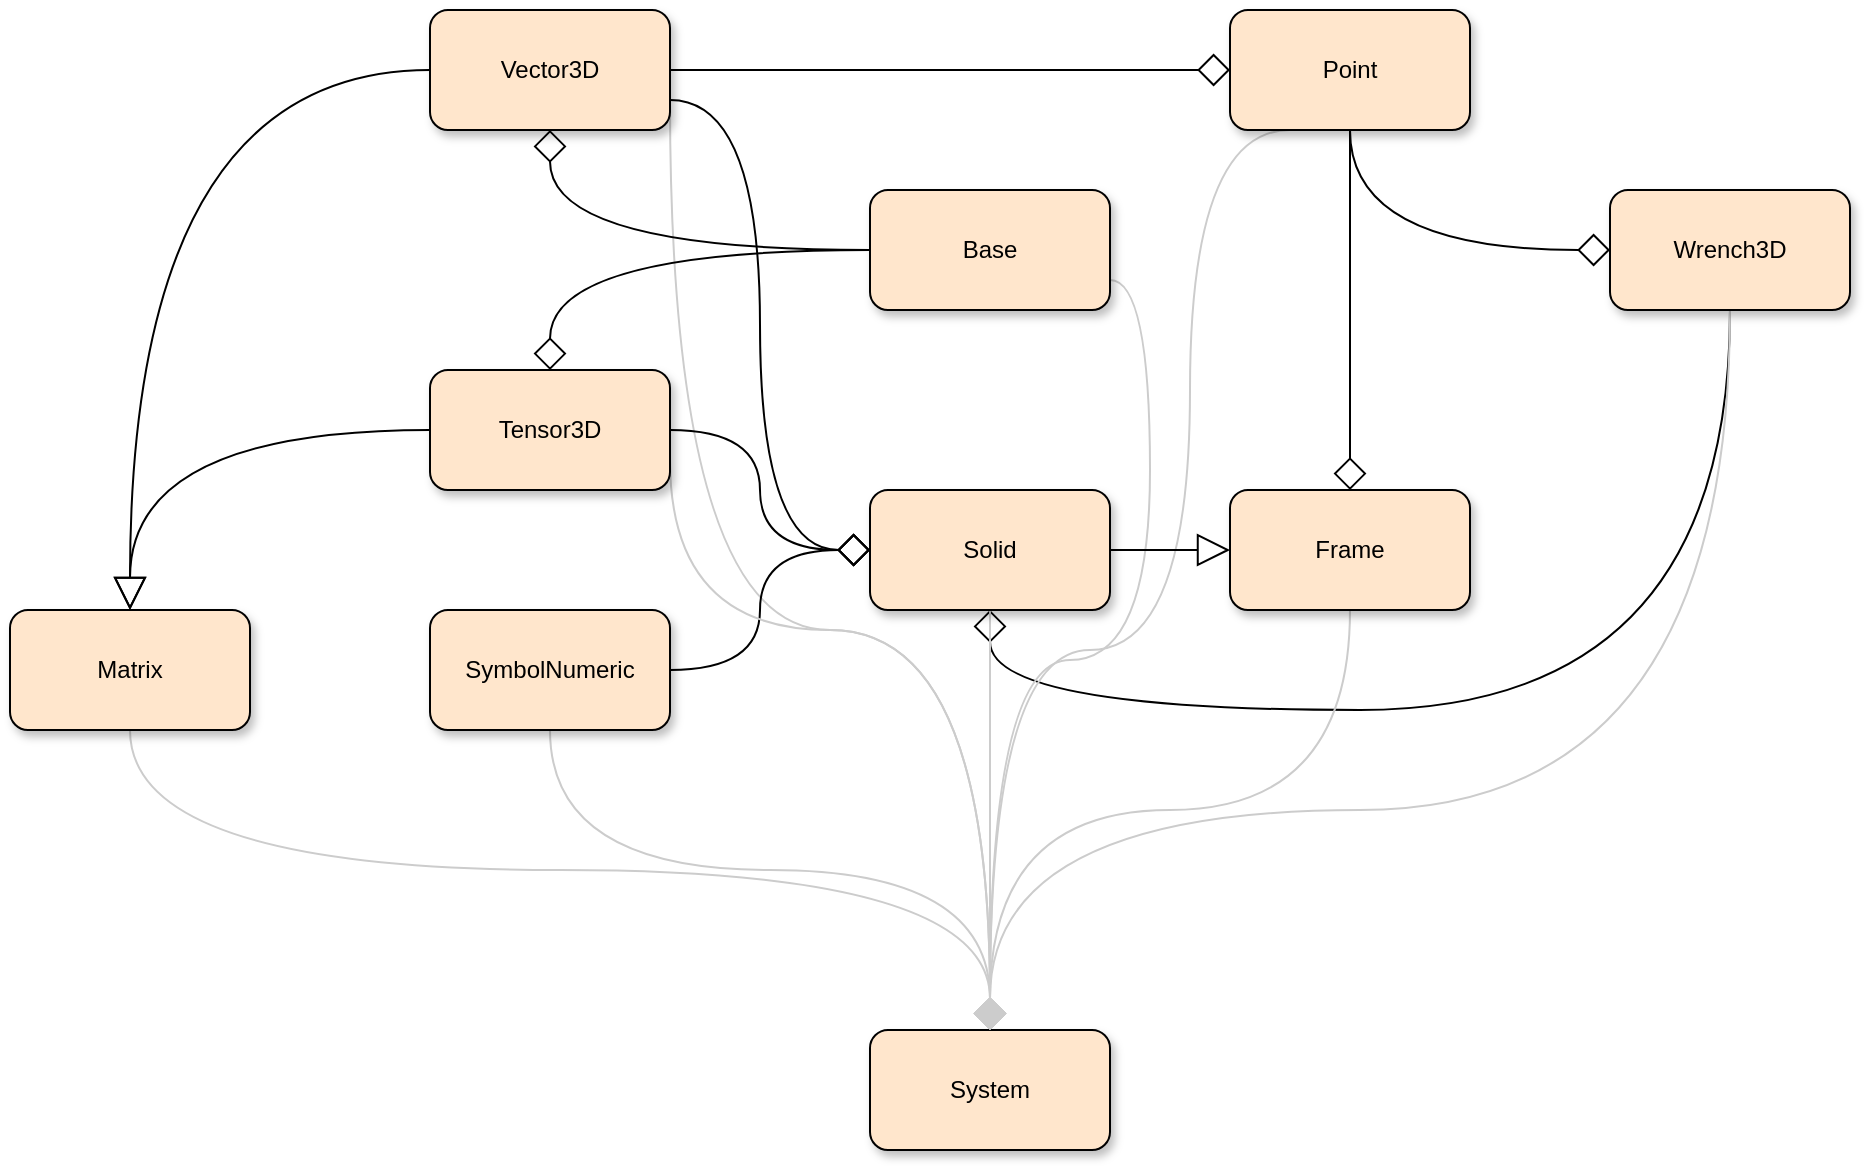 <mxfile version="12.2.2" type="device" pages="1"><diagram id="DqwvJOdoRHxkVAeWDpqK" name="Page-1"><mxGraphModel dx="928" dy="658" grid="1" gridSize="10" guides="1" tooltips="1" connect="1" arrows="1" fold="1" page="1" pageScale="1" pageWidth="827" pageHeight="1169" math="0" shadow="0"><root><mxCell id="0"/><mxCell id="1" parent="0"/><mxCell id="vfvIhkExjUGtQJFTORXz-139" style="edgeStyle=orthogonalEdgeStyle;curved=1;rounded=0;orthogonalLoop=1;jettySize=auto;html=1;exitX=1;exitY=0.75;exitDx=0;exitDy=0;entryX=0;entryY=0.5;entryDx=0;entryDy=0;endArrow=diamond;endFill=0;endSize=14;strokeWidth=1;" edge="1" parent="1" source="AcH_2fg2UJBuaJcu60CP-1" target="vfvIhkExjUGtQJFTORXz-5"><mxGeometry relative="1" as="geometry"/></mxCell><mxCell id="vfvIhkExjUGtQJFTORXz-148" style="edgeStyle=orthogonalEdgeStyle;curved=1;rounded=0;orthogonalLoop=1;jettySize=auto;html=1;exitX=0;exitY=0.5;exitDx=0;exitDy=0;entryX=0.5;entryY=0;entryDx=0;entryDy=0;endArrow=block;endFill=0;endSize=14;strokeWidth=1;" edge="1" parent="1" source="AcH_2fg2UJBuaJcu60CP-1" target="vfvIhkExjUGtQJFTORXz-10"><mxGeometry relative="1" as="geometry"/></mxCell><mxCell id="vfvIhkExjUGtQJFTORXz-150" style="edgeStyle=orthogonalEdgeStyle;curved=1;rounded=0;orthogonalLoop=1;jettySize=auto;html=1;exitX=1;exitY=0.5;exitDx=0;exitDy=0;entryX=0;entryY=0.5;entryDx=0;entryDy=0;endArrow=diamond;endFill=0;endSize=14;strokeWidth=1;" edge="1" parent="1" source="AcH_2fg2UJBuaJcu60CP-1" target="vfvIhkExjUGtQJFTORXz-2"><mxGeometry relative="1" as="geometry"/></mxCell><mxCell id="vfvIhkExjUGtQJFTORXz-182" style="edgeStyle=orthogonalEdgeStyle;curved=1;rounded=0;orthogonalLoop=1;jettySize=auto;html=1;exitX=1;exitY=0.75;exitDx=0;exitDy=0;entryX=0.5;entryY=0;entryDx=0;entryDy=0;endArrow=diamond;endFill=1;endSize=14;strokeColor=#CCCCCC;strokeWidth=1;" edge="1" parent="1" source="AcH_2fg2UJBuaJcu60CP-1" target="vfvIhkExjUGtQJFTORXz-6"><mxGeometry relative="1" as="geometry"><Array as="points"><mxPoint x="580" y="520"/><mxPoint x="740" y="520"/></Array></mxGeometry></mxCell><mxCell id="AcH_2fg2UJBuaJcu60CP-1" value="Vector3D" style="rounded=1;whiteSpace=wrap;html=1;fillColor=#ffe6cc;strokeColor=#000000;glass=0;shadow=1;comic=0;" parent="1" vertex="1"><mxGeometry x="460" y="210" width="120" height="60" as="geometry"/></mxCell><mxCell id="vfvIhkExjUGtQJFTORXz-161" style="edgeStyle=orthogonalEdgeStyle;curved=1;rounded=0;orthogonalLoop=1;jettySize=auto;html=1;exitX=0.5;exitY=1;exitDx=0;exitDy=0;entryX=0.5;entryY=1;entryDx=0;entryDy=0;endArrow=diamond;endFill=0;endSize=14;strokeWidth=1;" edge="1" parent="1" source="vfvIhkExjUGtQJFTORXz-1" target="vfvIhkExjUGtQJFTORXz-5"><mxGeometry relative="1" as="geometry"><Array as="points"><mxPoint x="1110" y="560"/><mxPoint x="740" y="560"/></Array></mxGeometry></mxCell><mxCell id="vfvIhkExjUGtQJFTORXz-179" style="edgeStyle=orthogonalEdgeStyle;curved=1;rounded=0;orthogonalLoop=1;jettySize=auto;html=1;exitX=0.5;exitY=1;exitDx=0;exitDy=0;endArrow=diamond;endFill=1;endSize=14;strokeColor=#CCCCCC;strokeWidth=1;" edge="1" parent="1" source="vfvIhkExjUGtQJFTORXz-1"><mxGeometry relative="1" as="geometry"><mxPoint x="740" y="720" as="targetPoint"/><Array as="points"><mxPoint x="1110" y="610"/><mxPoint x="740" y="610"/></Array></mxGeometry></mxCell><mxCell id="vfvIhkExjUGtQJFTORXz-1" value="Wrench3D" style="rounded=1;whiteSpace=wrap;html=1;fillColor=#ffe6cc;strokeColor=#000000;glass=0;shadow=1;comic=0;" vertex="1" parent="1"><mxGeometry x="1050" y="300" width="120" height="60" as="geometry"/></mxCell><mxCell id="vfvIhkExjUGtQJFTORXz-159" style="edgeStyle=orthogonalEdgeStyle;curved=1;rounded=0;orthogonalLoop=1;jettySize=auto;html=1;exitX=0.5;exitY=1;exitDx=0;exitDy=0;entryX=0.5;entryY=0;entryDx=0;entryDy=0;endArrow=diamond;endFill=0;endSize=14;strokeWidth=1;" edge="1" parent="1" source="vfvIhkExjUGtQJFTORXz-2" target="vfvIhkExjUGtQJFTORXz-4"><mxGeometry relative="1" as="geometry"/></mxCell><mxCell id="vfvIhkExjUGtQJFTORXz-163" style="edgeStyle=orthogonalEdgeStyle;curved=1;rounded=0;orthogonalLoop=1;jettySize=auto;html=1;exitX=0.5;exitY=1;exitDx=0;exitDy=0;entryX=0;entryY=0.5;entryDx=0;entryDy=0;endArrow=diamond;endFill=0;endSize=14;strokeWidth=1;" edge="1" parent="1" source="vfvIhkExjUGtQJFTORXz-2" target="vfvIhkExjUGtQJFTORXz-1"><mxGeometry relative="1" as="geometry"/></mxCell><mxCell id="vfvIhkExjUGtQJFTORXz-185" style="edgeStyle=orthogonalEdgeStyle;curved=1;rounded=0;orthogonalLoop=1;jettySize=auto;html=1;exitX=0.25;exitY=1;exitDx=0;exitDy=0;entryX=0.5;entryY=0;entryDx=0;entryDy=0;endArrow=diamond;endFill=1;endSize=14;strokeColor=#CCCCCC;strokeWidth=1;" edge="1" parent="1" source="vfvIhkExjUGtQJFTORXz-2" target="vfvIhkExjUGtQJFTORXz-6"><mxGeometry relative="1" as="geometry"><Array as="points"><mxPoint x="840" y="270"/><mxPoint x="840" y="530"/><mxPoint x="740" y="530"/></Array></mxGeometry></mxCell><mxCell id="vfvIhkExjUGtQJFTORXz-2" value="Point" style="rounded=1;whiteSpace=wrap;html=1;fillColor=#ffe6cc;strokeColor=#000000;glass=0;shadow=1;comic=0;" vertex="1" parent="1"><mxGeometry x="860" y="210" width="120" height="60" as="geometry"/></mxCell><mxCell id="vfvIhkExjUGtQJFTORXz-130" style="edgeStyle=orthogonalEdgeStyle;curved=1;rounded=0;orthogonalLoop=1;jettySize=auto;html=1;exitX=0;exitY=0.5;exitDx=0;exitDy=0;entryX=0.5;entryY=1;entryDx=0;entryDy=0;endArrow=diamond;endFill=0;endSize=14;strokeWidth=1;" edge="1" parent="1" source="vfvIhkExjUGtQJFTORXz-3" target="AcH_2fg2UJBuaJcu60CP-1"><mxGeometry relative="1" as="geometry"/></mxCell><mxCell id="vfvIhkExjUGtQJFTORXz-152" style="edgeStyle=orthogonalEdgeStyle;curved=1;rounded=0;orthogonalLoop=1;jettySize=auto;html=1;exitX=0;exitY=0.5;exitDx=0;exitDy=0;entryX=0.5;entryY=0;entryDx=0;entryDy=0;endArrow=diamond;endFill=0;endSize=14;strokeWidth=1;" edge="1" parent="1" source="vfvIhkExjUGtQJFTORXz-3" target="vfvIhkExjUGtQJFTORXz-55"><mxGeometry relative="1" as="geometry"/></mxCell><mxCell id="vfvIhkExjUGtQJFTORXz-183" style="edgeStyle=orthogonalEdgeStyle;curved=1;rounded=0;orthogonalLoop=1;jettySize=auto;html=1;exitX=1;exitY=0.75;exitDx=0;exitDy=0;entryX=0.5;entryY=0;entryDx=0;entryDy=0;endArrow=diamond;endFill=1;endSize=14;strokeColor=#CCCCCC;strokeWidth=1;" edge="1" parent="1" source="vfvIhkExjUGtQJFTORXz-3" target="vfvIhkExjUGtQJFTORXz-6"><mxGeometry relative="1" as="geometry"/></mxCell><mxCell id="vfvIhkExjUGtQJFTORXz-3" value="Base" style="rounded=1;whiteSpace=wrap;html=1;fillColor=#ffe6cc;strokeColor=#000000;glass=0;shadow=1;comic=0;" vertex="1" parent="1"><mxGeometry x="680" y="300" width="120" height="60" as="geometry"/></mxCell><mxCell id="vfvIhkExjUGtQJFTORXz-178" style="edgeStyle=orthogonalEdgeStyle;curved=1;rounded=0;orthogonalLoop=1;jettySize=auto;html=1;exitX=0.5;exitY=1;exitDx=0;exitDy=0;entryX=0.5;entryY=0;entryDx=0;entryDy=0;endArrow=diamond;endFill=1;endSize=14;strokeColor=#CCCCCC;strokeWidth=1;" edge="1" parent="1" source="vfvIhkExjUGtQJFTORXz-4" target="vfvIhkExjUGtQJFTORXz-6"><mxGeometry relative="1" as="geometry"/></mxCell><mxCell id="vfvIhkExjUGtQJFTORXz-4" value="Frame" style="rounded=1;whiteSpace=wrap;html=1;fillColor=#ffe6cc;strokeColor=#000000;glass=0;shadow=1;comic=0;" vertex="1" parent="1"><mxGeometry x="860" y="450" width="120" height="60" as="geometry"/></mxCell><mxCell id="vfvIhkExjUGtQJFTORXz-158" style="edgeStyle=orthogonalEdgeStyle;curved=1;rounded=0;orthogonalLoop=1;jettySize=auto;html=1;exitX=1;exitY=0.5;exitDx=0;exitDy=0;endArrow=block;endFill=0;endSize=14;strokeWidth=1;" edge="1" parent="1" source="vfvIhkExjUGtQJFTORXz-5" target="vfvIhkExjUGtQJFTORXz-4"><mxGeometry relative="1" as="geometry"><Array as="points"><mxPoint x="960" y="480"/></Array></mxGeometry></mxCell><mxCell id="vfvIhkExjUGtQJFTORXz-176" style="edgeStyle=orthogonalEdgeStyle;curved=1;rounded=0;orthogonalLoop=1;jettySize=auto;html=1;exitX=0.5;exitY=1;exitDx=0;exitDy=0;entryX=0.5;entryY=0;entryDx=0;entryDy=0;endArrow=diamond;endFill=1;endSize=14;strokeColor=#CCCCCC;strokeWidth=1;" edge="1" parent="1" source="vfvIhkExjUGtQJFTORXz-5" target="vfvIhkExjUGtQJFTORXz-6"><mxGeometry relative="1" as="geometry"/></mxCell><mxCell id="vfvIhkExjUGtQJFTORXz-5" value="Solid" style="rounded=1;whiteSpace=wrap;html=1;fillColor=#ffe6cc;strokeColor=#000000;glass=0;shadow=1;comic=0;" vertex="1" parent="1"><mxGeometry x="680" y="450" width="120" height="60" as="geometry"/></mxCell><mxCell id="vfvIhkExjUGtQJFTORXz-6" value="System" style="rounded=1;whiteSpace=wrap;html=1;fillColor=#ffe6cc;strokeColor=#000000;glass=0;shadow=1;comic=0;" vertex="1" parent="1"><mxGeometry x="680" y="720" width="120" height="60" as="geometry"/></mxCell><mxCell id="vfvIhkExjUGtQJFTORXz-140" style="edgeStyle=orthogonalEdgeStyle;curved=1;rounded=0;orthogonalLoop=1;jettySize=auto;html=1;exitX=1;exitY=0.5;exitDx=0;exitDy=0;entryX=0;entryY=0.5;entryDx=0;entryDy=0;endArrow=diamond;endFill=0;endSize=14;strokeWidth=1;" edge="1" parent="1" source="vfvIhkExjUGtQJFTORXz-8" target="vfvIhkExjUGtQJFTORXz-5"><mxGeometry relative="1" as="geometry"/></mxCell><mxCell id="vfvIhkExjUGtQJFTORXz-165" style="edgeStyle=orthogonalEdgeStyle;curved=1;rounded=0;orthogonalLoop=1;jettySize=auto;html=1;exitX=0.5;exitY=1;exitDx=0;exitDy=0;entryX=0.5;entryY=0;entryDx=0;entryDy=0;endArrow=diamond;endFill=1;endSize=14;strokeWidth=1;fillColor=none;strokeColor=#CCCCCC;" edge="1" parent="1" source="vfvIhkExjUGtQJFTORXz-8" target="vfvIhkExjUGtQJFTORXz-6"><mxGeometry relative="1" as="geometry"/></mxCell><mxCell id="vfvIhkExjUGtQJFTORXz-8" value="SymbolNumeric" style="rounded=1;whiteSpace=wrap;html=1;fillColor=#ffe6cc;strokeColor=#000000;glass=0;shadow=1;comic=0;" vertex="1" parent="1"><mxGeometry x="460" y="510" width="120" height="60" as="geometry"/></mxCell><mxCell id="vfvIhkExjUGtQJFTORXz-169" style="edgeStyle=orthogonalEdgeStyle;curved=1;rounded=0;orthogonalLoop=1;jettySize=auto;html=1;exitX=0.5;exitY=1;exitDx=0;exitDy=0;entryX=0.5;entryY=0;entryDx=0;entryDy=0;endArrow=diamond;endFill=1;endSize=14;strokeColor=#CCCCCC;strokeWidth=1;" edge="1" parent="1" source="vfvIhkExjUGtQJFTORXz-10" target="vfvIhkExjUGtQJFTORXz-6"><mxGeometry relative="1" as="geometry"/></mxCell><mxCell id="vfvIhkExjUGtQJFTORXz-10" value="Matrix" style="rounded=1;whiteSpace=wrap;html=1;fillColor=#ffe6cc;strokeColor=#000000;glass=0;shadow=1;comic=0;" vertex="1" parent="1"><mxGeometry x="250" y="510" width="120" height="60" as="geometry"/></mxCell><mxCell id="vfvIhkExjUGtQJFTORXz-138" style="edgeStyle=orthogonalEdgeStyle;curved=1;rounded=0;orthogonalLoop=1;jettySize=auto;html=1;exitX=1;exitY=0.5;exitDx=0;exitDy=0;entryX=0;entryY=0.5;entryDx=0;entryDy=0;endArrow=diamond;endFill=0;endSize=14;strokeWidth=1;" edge="1" parent="1" source="vfvIhkExjUGtQJFTORXz-55" target="vfvIhkExjUGtQJFTORXz-5"><mxGeometry relative="1" as="geometry"/></mxCell><mxCell id="vfvIhkExjUGtQJFTORXz-147" style="edgeStyle=orthogonalEdgeStyle;curved=1;rounded=0;orthogonalLoop=1;jettySize=auto;html=1;exitX=0;exitY=0.5;exitDx=0;exitDy=0;entryX=0.5;entryY=0;entryDx=0;entryDy=0;endArrow=block;endFill=0;endSize=14;strokeWidth=1;" edge="1" parent="1" source="vfvIhkExjUGtQJFTORXz-55" target="vfvIhkExjUGtQJFTORXz-10"><mxGeometry relative="1" as="geometry"/></mxCell><mxCell id="vfvIhkExjUGtQJFTORXz-181" style="edgeStyle=orthogonalEdgeStyle;curved=1;rounded=0;orthogonalLoop=1;jettySize=auto;html=1;exitX=1;exitY=0.75;exitDx=0;exitDy=0;entryX=0.5;entryY=0;entryDx=0;entryDy=0;endArrow=diamond;endFill=1;endSize=14;strokeColor=#CCCCCC;strokeWidth=1;" edge="1" parent="1" source="vfvIhkExjUGtQJFTORXz-55" target="vfvIhkExjUGtQJFTORXz-6"><mxGeometry relative="1" as="geometry"><Array as="points"><mxPoint x="580" y="520"/><mxPoint x="740" y="520"/></Array></mxGeometry></mxCell><mxCell id="vfvIhkExjUGtQJFTORXz-55" value="Tensor3D" style="rounded=1;whiteSpace=wrap;html=1;fillColor=#ffe6cc;strokeColor=#000000;glass=0;shadow=1;comic=0;" vertex="1" parent="1"><mxGeometry x="460" y="390" width="120" height="60" as="geometry"/></mxCell></root></mxGraphModel></diagram></mxfile>